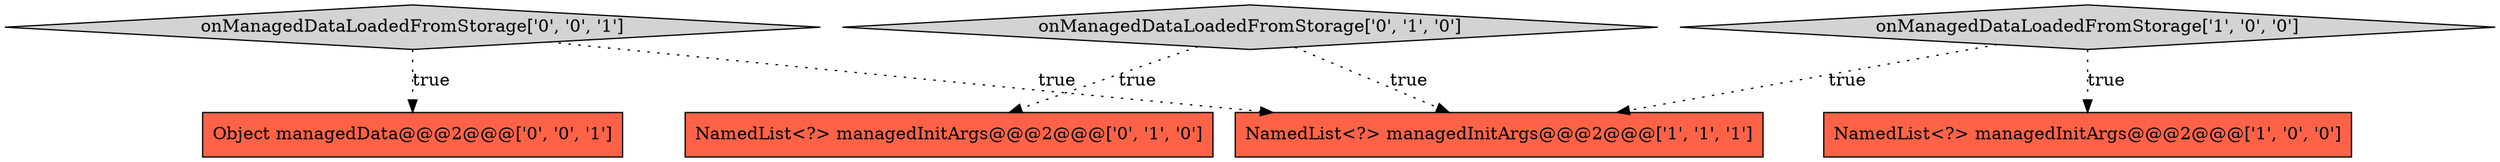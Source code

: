 digraph {
5 [style = filled, label = "Object managedData@@@2@@@['0', '0', '1']", fillcolor = tomato, shape = box image = "AAA0AAABBB3BBB"];
6 [style = filled, label = "onManagedDataLoadedFromStorage['0', '0', '1']", fillcolor = lightgray, shape = diamond image = "AAA0AAABBB3BBB"];
2 [style = filled, label = "NamedList<?> managedInitArgs@@@2@@@['1', '1', '1']", fillcolor = tomato, shape = box image = "AAA0AAABBB1BBB"];
3 [style = filled, label = "onManagedDataLoadedFromStorage['0', '1', '0']", fillcolor = lightgray, shape = diamond image = "AAA0AAABBB2BBB"];
1 [style = filled, label = "onManagedDataLoadedFromStorage['1', '0', '0']", fillcolor = lightgray, shape = diamond image = "AAA0AAABBB1BBB"];
0 [style = filled, label = "NamedList<?> managedInitArgs@@@2@@@['1', '0', '0']", fillcolor = tomato, shape = box image = "AAA0AAABBB1BBB"];
4 [style = filled, label = "NamedList<?> managedInitArgs@@@2@@@['0', '1', '0']", fillcolor = tomato, shape = box image = "AAA0AAABBB2BBB"];
3->4 [style = dotted, label="true"];
6->5 [style = dotted, label="true"];
6->2 [style = dotted, label="true"];
1->0 [style = dotted, label="true"];
1->2 [style = dotted, label="true"];
3->2 [style = dotted, label="true"];
}
